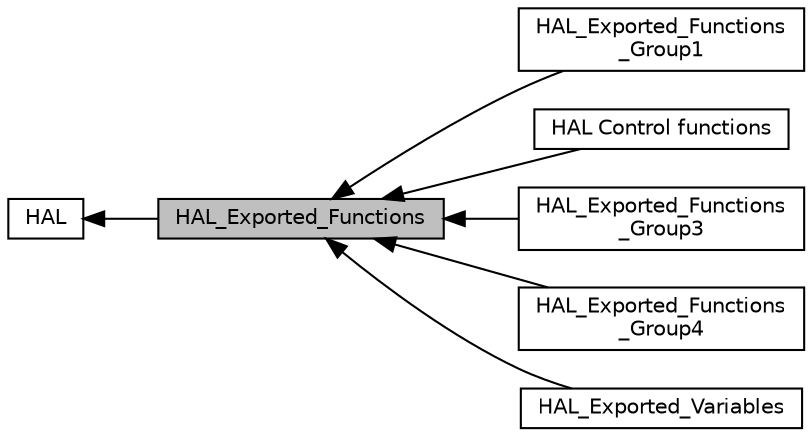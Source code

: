 digraph "HAL_Exported_Functions"
{
  edge [fontname="Helvetica",fontsize="10",labelfontname="Helvetica",labelfontsize="10"];
  node [fontname="Helvetica",fontsize="10",shape=box];
  rankdir=LR;
  Node2 [label="HAL",height=0.2,width=0.4,color="black", fillcolor="white", style="filled",URL="$group__HAL.html",tooltip="HAL module driver."];
  Node1 [label="HAL_Exported_Functions",height=0.2,width=0.4,color="black", fillcolor="grey75", style="filled", fontcolor="black",tooltip=" "];
  Node3 [label="HAL_Exported_Functions\l_Group1",height=0.2,width=0.4,color="black", fillcolor="white", style="filled",URL="$group__HAL__Exported__Functions__Group1.html",tooltip=" "];
  Node4 [label="HAL Control functions",height=0.2,width=0.4,color="black", fillcolor="white", style="filled",URL="$group__HAL__Exported__Functions__Group2.html",tooltip=" "];
  Node5 [label="HAL_Exported_Functions\l_Group3",height=0.2,width=0.4,color="black", fillcolor="white", style="filled",URL="$group__HAL__Exported__Functions__Group3.html",tooltip=" "];
  Node7 [label="HAL_Exported_Functions\l_Group4",height=0.2,width=0.4,color="black", fillcolor="white", style="filled",URL="$group__HAL__Exported__Functions__Group4.html",tooltip=" "];
  Node6 [label="HAL_Exported_Variables",height=0.2,width=0.4,color="black", fillcolor="white", style="filled",URL="$group__HAL__Exported__Variables.html",tooltip=" "];
  Node2->Node1 [shape=plaintext, dir="back", style="solid"];
  Node1->Node3 [shape=plaintext, dir="back", style="solid"];
  Node1->Node4 [shape=plaintext, dir="back", style="solid"];
  Node1->Node5 [shape=plaintext, dir="back", style="solid"];
  Node1->Node6 [shape=plaintext, dir="back", style="solid"];
  Node1->Node7 [shape=plaintext, dir="back", style="solid"];
}
